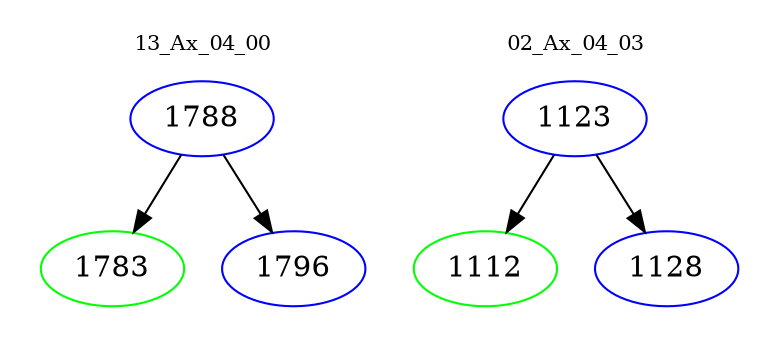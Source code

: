 digraph{
subgraph cluster_0 {
color = white
label = "13_Ax_04_00";
fontsize=10;
T0_1788 [label="1788", color="blue"]
T0_1788 -> T0_1783 [color="black"]
T0_1783 [label="1783", color="green"]
T0_1788 -> T0_1796 [color="black"]
T0_1796 [label="1796", color="blue"]
}
subgraph cluster_1 {
color = white
label = "02_Ax_04_03";
fontsize=10;
T1_1123 [label="1123", color="blue"]
T1_1123 -> T1_1112 [color="black"]
T1_1112 [label="1112", color="green"]
T1_1123 -> T1_1128 [color="black"]
T1_1128 [label="1128", color="blue"]
}
}
